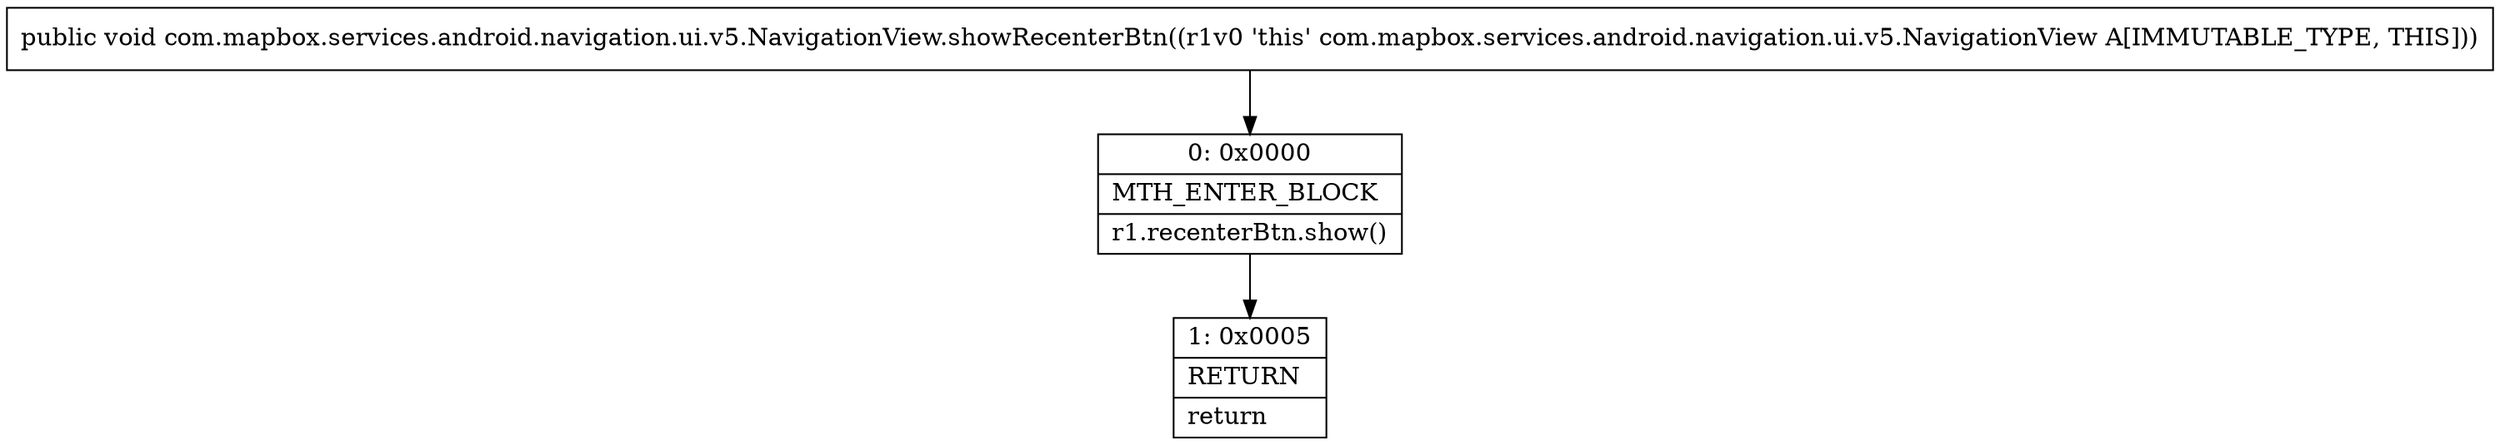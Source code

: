 digraph "CFG forcom.mapbox.services.android.navigation.ui.v5.NavigationView.showRecenterBtn()V" {
Node_0 [shape=record,label="{0\:\ 0x0000|MTH_ENTER_BLOCK\l|r1.recenterBtn.show()\l}"];
Node_1 [shape=record,label="{1\:\ 0x0005|RETURN\l|return\l}"];
MethodNode[shape=record,label="{public void com.mapbox.services.android.navigation.ui.v5.NavigationView.showRecenterBtn((r1v0 'this' com.mapbox.services.android.navigation.ui.v5.NavigationView A[IMMUTABLE_TYPE, THIS])) }"];
MethodNode -> Node_0;
Node_0 -> Node_1;
}

